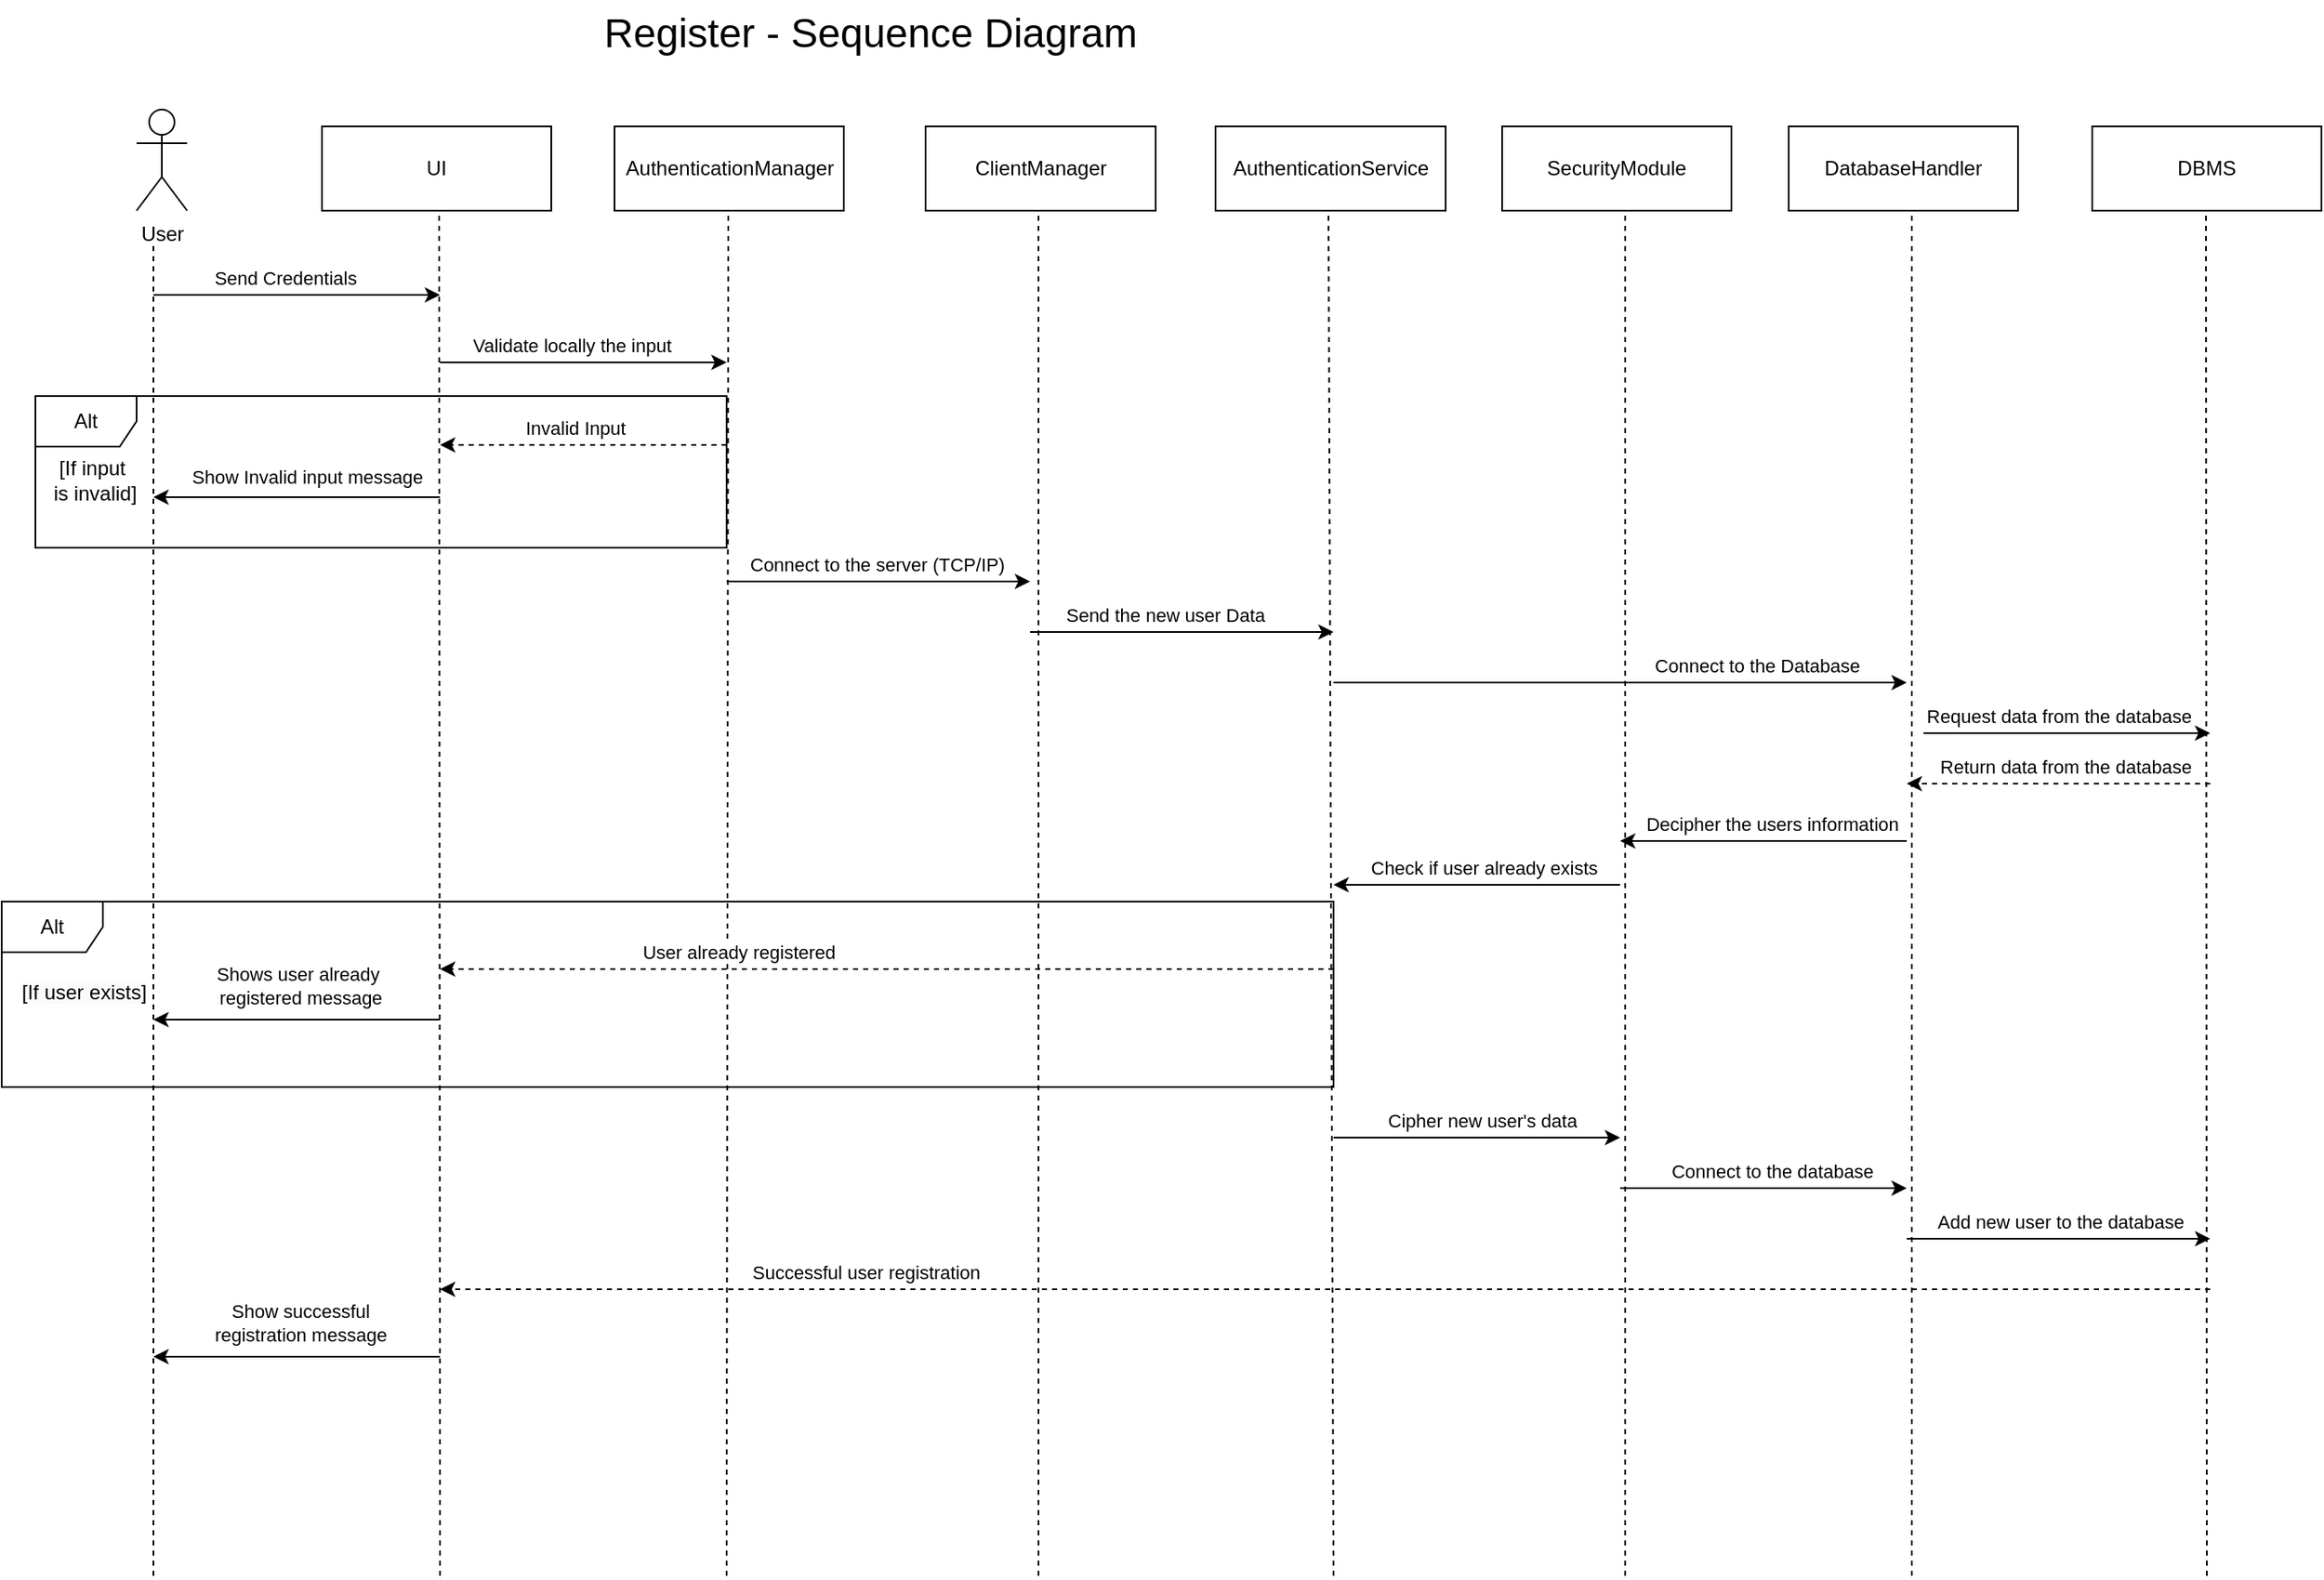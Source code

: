 <mxfile version="26.0.16">
  <diagram name="Página-1" id="XXqMGGkUOOivSz21t4vk">
    <mxGraphModel dx="1632" dy="753" grid="1" gridSize="10" guides="1" tooltips="1" connect="1" arrows="1" fold="1" page="1" pageScale="1" pageWidth="827" pageHeight="1169" math="0" shadow="0">
      <root>
        <mxCell id="0" />
        <mxCell id="1" parent="0" />
        <mxCell id="mQe6aNcpIWTx0u4t9ZOu-92" value="&lt;font style=&quot;font-size: 24px;&quot;&gt;Register - Sequence Diagram&lt;/font&gt;" style="text;html=1;align=center;verticalAlign=middle;resizable=0;points=[];autosize=1;strokeColor=none;fillColor=none;" parent="1" vertex="1">
          <mxGeometry x="404.5" y="95" width="340" height="40" as="geometry" />
        </mxCell>
        <mxCell id="gqjOFkWSgh7rtiZlX3qj-55" value="User" style="shape=umlActor;verticalLabelPosition=bottom;verticalAlign=top;html=1;" parent="1" vertex="1">
          <mxGeometry x="140" y="160" width="30" height="60" as="geometry" />
        </mxCell>
        <mxCell id="gqjOFkWSgh7rtiZlX3qj-56" value="Authentication&lt;span style=&quot;background-color: transparent; color: light-dark(rgb(0, 0, 0), rgb(255, 255, 255));&quot;&gt;Manager&lt;/span&gt;" style="html=1;whiteSpace=wrap;" parent="1" vertex="1">
          <mxGeometry x="423.5" y="170" width="136" height="50" as="geometry" />
        </mxCell>
        <mxCell id="gqjOFkWSgh7rtiZlX3qj-57" value="Authentication&lt;span style=&quot;background-color: transparent; color: light-dark(rgb(0, 0, 0), rgb(255, 255, 255));&quot;&gt;Service&lt;/span&gt;" style="html=1;whiteSpace=wrap;" parent="1" vertex="1">
          <mxGeometry x="780" y="170" width="136.5" height="50" as="geometry" />
        </mxCell>
        <mxCell id="gqjOFkWSgh7rtiZlX3qj-58" value="DBMS" style="html=1;whiteSpace=wrap;" parent="1" vertex="1">
          <mxGeometry x="1300" y="170" width="136" height="50" as="geometry" />
        </mxCell>
        <mxCell id="gqjOFkWSgh7rtiZlX3qj-59" value="" style="endArrow=none;dashed=1;html=1;rounded=0;" parent="1" edge="1">
          <mxGeometry width="50" height="50" relative="1" as="geometry">
            <mxPoint x="150" y="1030" as="sourcePoint" />
            <mxPoint x="150" y="240" as="targetPoint" />
          </mxGeometry>
        </mxCell>
        <mxCell id="gqjOFkWSgh7rtiZlX3qj-60" value="" style="endArrow=none;dashed=1;html=1;rounded=0;" parent="1" edge="1">
          <mxGeometry width="50" height="50" relative="1" as="geometry">
            <mxPoint x="490" y="1030" as="sourcePoint" />
            <mxPoint x="491" y="220" as="targetPoint" />
          </mxGeometry>
        </mxCell>
        <mxCell id="gqjOFkWSgh7rtiZlX3qj-61" value="" style="endArrow=none;dashed=1;html=1;rounded=0;" parent="1" edge="1">
          <mxGeometry width="50" height="50" relative="1" as="geometry">
            <mxPoint x="850" y="1030" as="sourcePoint" />
            <mxPoint x="847" y="220" as="targetPoint" />
          </mxGeometry>
        </mxCell>
        <mxCell id="gqjOFkWSgh7rtiZlX3qj-62" value="" style="endArrow=none;dashed=1;html=1;rounded=0;" parent="1" edge="1">
          <mxGeometry width="50" height="50" relative="1" as="geometry">
            <mxPoint x="320" y="1030" as="sourcePoint" />
            <mxPoint x="319.5" y="220" as="targetPoint" />
          </mxGeometry>
        </mxCell>
        <mxCell id="gqjOFkWSgh7rtiZlX3qj-63" value="" style="endArrow=classic;html=1;rounded=0;" parent="1" edge="1">
          <mxGeometry width="50" height="50" relative="1" as="geometry">
            <mxPoint x="150" y="270" as="sourcePoint" />
            <mxPoint x="320" y="270" as="targetPoint" />
          </mxGeometry>
        </mxCell>
        <mxCell id="gqjOFkWSgh7rtiZlX3qj-64" value="Send Credentials" style="edgeLabel;html=1;align=center;verticalAlign=middle;resizable=0;points=[];" parent="gqjOFkWSgh7rtiZlX3qj-63" vertex="1" connectable="0">
          <mxGeometry x="-0.087" y="3" relative="1" as="geometry">
            <mxPoint y="-7" as="offset" />
          </mxGeometry>
        </mxCell>
        <mxCell id="gqjOFkWSgh7rtiZlX3qj-65" value="" style="endArrow=classic;html=1;rounded=0;" parent="1" edge="1">
          <mxGeometry width="50" height="50" relative="1" as="geometry">
            <mxPoint x="320" y="310" as="sourcePoint" />
            <mxPoint x="490" y="310" as="targetPoint" />
          </mxGeometry>
        </mxCell>
        <mxCell id="gqjOFkWSgh7rtiZlX3qj-66" value="Validate locally the input" style="edgeLabel;html=1;align=center;verticalAlign=middle;resizable=0;points=[];" parent="gqjOFkWSgh7rtiZlX3qj-65" vertex="1" connectable="0">
          <mxGeometry x="-0.122" y="-1" relative="1" as="geometry">
            <mxPoint x="3" y="-11" as="offset" />
          </mxGeometry>
        </mxCell>
        <mxCell id="gqjOFkWSgh7rtiZlX3qj-67" value="UI" style="html=1;whiteSpace=wrap;" parent="1" vertex="1">
          <mxGeometry x="250" y="170" width="136" height="50" as="geometry" />
        </mxCell>
        <mxCell id="gqjOFkWSgh7rtiZlX3qj-68" value="" style="endArrow=none;dashed=1;html=1;rounded=0;" parent="1" edge="1">
          <mxGeometry width="50" height="50" relative="1" as="geometry">
            <mxPoint x="1368" y="1030" as="sourcePoint" />
            <mxPoint x="1367.5" y="220" as="targetPoint" />
          </mxGeometry>
        </mxCell>
        <mxCell id="gqjOFkWSgh7rtiZlX3qj-69" value="DatabaseHandler" style="html=1;whiteSpace=wrap;" parent="1" vertex="1">
          <mxGeometry x="1120" y="170" width="136" height="50" as="geometry" />
        </mxCell>
        <mxCell id="gqjOFkWSgh7rtiZlX3qj-70" value="" style="endArrow=none;dashed=1;html=1;rounded=0;" parent="1" edge="1">
          <mxGeometry width="50" height="50" relative="1" as="geometry">
            <mxPoint x="1193" y="1030" as="sourcePoint" />
            <mxPoint x="1193" y="220" as="targetPoint" />
          </mxGeometry>
        </mxCell>
        <mxCell id="gqjOFkWSgh7rtiZlX3qj-71" value="" style="endArrow=classic;html=1;rounded=0;" parent="1" edge="1">
          <mxGeometry width="50" height="50" relative="1" as="geometry">
            <mxPoint x="490" y="440" as="sourcePoint" />
            <mxPoint x="670" y="440" as="targetPoint" />
          </mxGeometry>
        </mxCell>
        <mxCell id="gqjOFkWSgh7rtiZlX3qj-72" value="Connect to the server (TCP/IP)" style="edgeLabel;html=1;align=center;verticalAlign=middle;resizable=0;points=[];" parent="gqjOFkWSgh7rtiZlX3qj-71" vertex="1" connectable="0">
          <mxGeometry x="-0.042" y="2" relative="1" as="geometry">
            <mxPoint x="3" y="-8" as="offset" />
          </mxGeometry>
        </mxCell>
        <mxCell id="gqjOFkWSgh7rtiZlX3qj-73" value="" style="endArrow=classic;html=1;rounded=0;" parent="1" edge="1">
          <mxGeometry width="50" height="50" relative="1" as="geometry">
            <mxPoint x="1200" y="530" as="sourcePoint" />
            <mxPoint x="1370" y="530" as="targetPoint" />
          </mxGeometry>
        </mxCell>
        <mxCell id="gqjOFkWSgh7rtiZlX3qj-74" value="Request data from the database" style="edgeLabel;html=1;align=center;verticalAlign=middle;resizable=0;points=[];" parent="gqjOFkWSgh7rtiZlX3qj-73" vertex="1" connectable="0">
          <mxGeometry x="0.12" y="-2" relative="1" as="geometry">
            <mxPoint x="-15" y="-12" as="offset" />
          </mxGeometry>
        </mxCell>
        <mxCell id="gqjOFkWSgh7rtiZlX3qj-75" value="" style="endArrow=classic;html=1;rounded=0;dashed=1;" parent="1" edge="1">
          <mxGeometry width="50" height="50" relative="1" as="geometry">
            <mxPoint x="1370" y="560" as="sourcePoint" />
            <mxPoint x="1190" y="560" as="targetPoint" />
          </mxGeometry>
        </mxCell>
        <mxCell id="gqjOFkWSgh7rtiZlX3qj-76" value="Return data from the database" style="edgeLabel;html=1;align=center;verticalAlign=middle;resizable=0;points=[];" parent="gqjOFkWSgh7rtiZlX3qj-75" vertex="1" connectable="0">
          <mxGeometry x="0.12" y="-2" relative="1" as="geometry">
            <mxPoint x="15" y="-8" as="offset" />
          </mxGeometry>
        </mxCell>
        <mxCell id="gqjOFkWSgh7rtiZlX3qj-77" value="" style="endArrow=classic;html=1;rounded=0;" parent="1" edge="1">
          <mxGeometry width="50" height="50" relative="1" as="geometry">
            <mxPoint x="670" y="470" as="sourcePoint" />
            <mxPoint x="850" y="470" as="targetPoint" />
          </mxGeometry>
        </mxCell>
        <mxCell id="gqjOFkWSgh7rtiZlX3qj-78" value="Send the new user Data" style="edgeLabel;html=1;align=center;verticalAlign=middle;resizable=0;points=[];" parent="gqjOFkWSgh7rtiZlX3qj-77" vertex="1" connectable="0">
          <mxGeometry x="-0.009" relative="1" as="geometry">
            <mxPoint x="-9" y="-10" as="offset" />
          </mxGeometry>
        </mxCell>
        <mxCell id="gqjOFkWSgh7rtiZlX3qj-79" value="" style="group" parent="1" vertex="1" connectable="0">
          <mxGeometry x="79.999" y="330" width="410.001" height="90" as="geometry" />
        </mxCell>
        <mxCell id="gqjOFkWSgh7rtiZlX3qj-80" value="Alt" style="shape=umlFrame;whiteSpace=wrap;html=1;pointerEvents=0;" parent="gqjOFkWSgh7rtiZlX3qj-79" vertex="1">
          <mxGeometry x="0.001" width="410" height="90" as="geometry" />
        </mxCell>
        <mxCell id="gqjOFkWSgh7rtiZlX3qj-81" value="" style="endArrow=classic;html=1;rounded=0;dashed=1;" parent="gqjOFkWSgh7rtiZlX3qj-79" edge="1">
          <mxGeometry width="50" height="50" relative="1" as="geometry">
            <mxPoint x="410.001" y="29" as="sourcePoint" />
            <mxPoint x="240.001" y="29" as="targetPoint" />
          </mxGeometry>
        </mxCell>
        <mxCell id="gqjOFkWSgh7rtiZlX3qj-82" value="Invalid Input" style="edgeLabel;html=1;align=center;verticalAlign=middle;resizable=0;points=[];" parent="gqjOFkWSgh7rtiZlX3qj-81" vertex="1" connectable="0">
          <mxGeometry x="0.461" y="2" relative="1" as="geometry">
            <mxPoint x="34" y="-12" as="offset" />
          </mxGeometry>
        </mxCell>
        <mxCell id="gqjOFkWSgh7rtiZlX3qj-83" value="" style="endArrow=classic;html=1;rounded=0;" parent="gqjOFkWSgh7rtiZlX3qj-79" edge="1">
          <mxGeometry width="50" height="50" relative="1" as="geometry">
            <mxPoint x="240.001" y="60" as="sourcePoint" />
            <mxPoint x="70.001" y="60" as="targetPoint" />
          </mxGeometry>
        </mxCell>
        <mxCell id="gqjOFkWSgh7rtiZlX3qj-84" value="Show Invalid input message" style="edgeLabel;html=1;align=center;verticalAlign=middle;resizable=0;points=[];" parent="gqjOFkWSgh7rtiZlX3qj-83" vertex="1" connectable="0">
          <mxGeometry x="-0.122" y="-1" relative="1" as="geometry">
            <mxPoint x="-5" y="-11" as="offset" />
          </mxGeometry>
        </mxCell>
        <mxCell id="gqjOFkWSgh7rtiZlX3qj-85" value="[If input&amp;nbsp;&lt;div&gt;is invalid]&lt;/div&gt;" style="text;html=1;align=center;verticalAlign=middle;resizable=0;points=[];autosize=1;strokeColor=none;fillColor=none;" parent="gqjOFkWSgh7rtiZlX3qj-79" vertex="1">
          <mxGeometry y="30.002" width="70" height="40" as="geometry" />
        </mxCell>
        <mxCell id="gqjOFkWSgh7rtiZlX3qj-86" value="" style="endArrow=classic;html=1;rounded=0;" parent="1" edge="1">
          <mxGeometry width="50" height="50" relative="1" as="geometry">
            <mxPoint x="850" y="500" as="sourcePoint" />
            <mxPoint x="1190" y="500" as="targetPoint" />
          </mxGeometry>
        </mxCell>
        <mxCell id="gqjOFkWSgh7rtiZlX3qj-87" value="Connect to the Database" style="edgeLabel;html=1;align=center;verticalAlign=middle;resizable=0;points=[];" parent="gqjOFkWSgh7rtiZlX3qj-86" vertex="1" connectable="0">
          <mxGeometry x="-0.345" relative="1" as="geometry">
            <mxPoint x="139" y="-10" as="offset" />
          </mxGeometry>
        </mxCell>
        <mxCell id="gqjOFkWSgh7rtiZlX3qj-101" value="ClientManager" style="html=1;whiteSpace=wrap;" parent="1" vertex="1">
          <mxGeometry x="608" y="170" width="136.5" height="50" as="geometry" />
        </mxCell>
        <mxCell id="gqjOFkWSgh7rtiZlX3qj-102" value="" style="endArrow=none;dashed=1;html=1;rounded=0;" parent="1" edge="1">
          <mxGeometry width="50" height="50" relative="1" as="geometry">
            <mxPoint x="675" y="1030" as="sourcePoint" />
            <mxPoint x="675" y="220" as="targetPoint" />
          </mxGeometry>
        </mxCell>
        <mxCell id="gqjOFkWSgh7rtiZlX3qj-103" value="SecurityModule" style="html=1;whiteSpace=wrap;" parent="1" vertex="1">
          <mxGeometry x="950" y="170" width="136" height="50" as="geometry" />
        </mxCell>
        <mxCell id="gqjOFkWSgh7rtiZlX3qj-104" value="" style="endArrow=none;dashed=1;html=1;rounded=0;" parent="1" edge="1">
          <mxGeometry width="50" height="50" relative="1" as="geometry">
            <mxPoint x="1023" y="1030" as="sourcePoint" />
            <mxPoint x="1023" y="220" as="targetPoint" />
          </mxGeometry>
        </mxCell>
        <mxCell id="gqjOFkWSgh7rtiZlX3qj-105" value="" style="endArrow=classic;html=1;rounded=0;" parent="1" edge="1">
          <mxGeometry width="50" height="50" relative="1" as="geometry">
            <mxPoint x="1190" y="594" as="sourcePoint" />
            <mxPoint x="1020" y="594" as="targetPoint" />
          </mxGeometry>
        </mxCell>
        <mxCell id="gqjOFkWSgh7rtiZlX3qj-106" value="Decipher the users information" style="edgeLabel;html=1;align=center;verticalAlign=middle;resizable=0;points=[];" parent="gqjOFkWSgh7rtiZlX3qj-105" vertex="1" connectable="0">
          <mxGeometry x="-0.165" y="2" relative="1" as="geometry">
            <mxPoint x="-9" y="-12" as="offset" />
          </mxGeometry>
        </mxCell>
        <mxCell id="gqjOFkWSgh7rtiZlX3qj-107" value="" style="endArrow=classic;html=1;rounded=0;" parent="1" edge="1">
          <mxGeometry width="50" height="50" relative="1" as="geometry">
            <mxPoint x="1020" y="620" as="sourcePoint" />
            <mxPoint x="850" y="620" as="targetPoint" />
          </mxGeometry>
        </mxCell>
        <mxCell id="gqjOFkWSgh7rtiZlX3qj-108" value="Check if user already exists" style="edgeLabel;html=1;align=center;verticalAlign=middle;resizable=0;points=[];" parent="gqjOFkWSgh7rtiZlX3qj-107" vertex="1" connectable="0">
          <mxGeometry x="-0.047" y="-4" relative="1" as="geometry">
            <mxPoint y="-6" as="offset" />
          </mxGeometry>
        </mxCell>
        <mxCell id="gqjOFkWSgh7rtiZlX3qj-89" value="" style="endArrow=classic;html=1;rounded=0;dashed=1;" parent="1" edge="1">
          <mxGeometry width="50" height="50" relative="1" as="geometry">
            <mxPoint x="850" y="670" as="sourcePoint" />
            <mxPoint x="320" y="670" as="targetPoint" />
          </mxGeometry>
        </mxCell>
        <mxCell id="gqjOFkWSgh7rtiZlX3qj-90" value="User already registered" style="edgeLabel;html=1;align=center;verticalAlign=middle;resizable=0;points=[];" parent="gqjOFkWSgh7rtiZlX3qj-89" vertex="1" connectable="0">
          <mxGeometry x="0.087" y="1" relative="1" as="geometry">
            <mxPoint x="-65" y="-11" as="offset" />
          </mxGeometry>
        </mxCell>
        <mxCell id="gqjOFkWSgh7rtiZlX3qj-91" value="" style="endArrow=classic;html=1;rounded=0;" parent="1" edge="1">
          <mxGeometry width="50" height="50" relative="1" as="geometry">
            <mxPoint x="320" y="700" as="sourcePoint" />
            <mxPoint x="150" y="700" as="targetPoint" />
          </mxGeometry>
        </mxCell>
        <mxCell id="gqjOFkWSgh7rtiZlX3qj-92" value="Shows user already&amp;nbsp;&lt;div&gt;registered&lt;span style=&quot;background-color: light-dark(#ffffff, var(--ge-dark-color, #121212)); color: light-dark(rgb(0, 0, 0), rgb(255, 255, 255));&quot;&gt;&amp;nbsp;message&lt;/span&gt;&lt;/div&gt;" style="edgeLabel;html=1;align=center;verticalAlign=middle;resizable=0;points=[];" parent="gqjOFkWSgh7rtiZlX3qj-91" vertex="1" connectable="0">
          <mxGeometry x="-0.024" y="2" relative="1" as="geometry">
            <mxPoint y="-22" as="offset" />
          </mxGeometry>
        </mxCell>
        <mxCell id="gqjOFkWSgh7rtiZlX3qj-93" value="" style="group" parent="1" vertex="1" connectable="0">
          <mxGeometry x="60" y="630" width="660" height="200" as="geometry" />
        </mxCell>
        <mxCell id="gqjOFkWSgh7rtiZlX3qj-97" value="&lt;span style=&quot;color: rgb(0, 0, 0); font-family: Helvetica; font-size: 12px; font-style: normal; font-variant-ligatures: normal; font-variant-caps: normal; font-weight: 400; letter-spacing: normal; orphans: 2; text-align: center; text-indent: 0px; text-transform: none; widows: 2; word-spacing: 0px; -webkit-text-stroke-width: 0px; white-space: nowrap; background-color: rgb(251, 251, 251); text-decoration-thickness: initial; text-decoration-style: initial; text-decoration-color: initial; float: none; display: inline !important;&quot;&gt;[If user exists&lt;/span&gt;&lt;span style=&quot;background-color: light-dark(rgb(251, 251, 251), rgb(21, 21, 21)); color: light-dark(rgb(0, 0, 0), rgb(237, 237, 237)); text-align: center; text-wrap-mode: nowrap;&quot;&gt;]&lt;/span&gt;" style="text;whiteSpace=wrap;html=1;" parent="gqjOFkWSgh7rtiZlX3qj-93" vertex="1">
          <mxGeometry x="10" y="40" width="60.0" height="60" as="geometry" />
        </mxCell>
        <mxCell id="gqjOFkWSgh7rtiZlX3qj-98" value="Alt" style="shape=umlFrame;whiteSpace=wrap;html=1;pointerEvents=0;" parent="1" vertex="1">
          <mxGeometry x="60" y="630" width="790" height="110" as="geometry" />
        </mxCell>
        <mxCell id="gqjOFkWSgh7rtiZlX3qj-111" value="" style="endArrow=classic;html=1;rounded=0;" parent="1" edge="1">
          <mxGeometry width="50" height="50" relative="1" as="geometry">
            <mxPoint x="850" y="770" as="sourcePoint" />
            <mxPoint x="1020" y="770" as="targetPoint" />
          </mxGeometry>
        </mxCell>
        <mxCell id="gqjOFkWSgh7rtiZlX3qj-112" value="Cipher new user&#39;s data" style="edgeLabel;html=1;align=center;verticalAlign=middle;resizable=0;points=[];" parent="gqjOFkWSgh7rtiZlX3qj-111" vertex="1" connectable="0">
          <mxGeometry x="0.017" y="1" relative="1" as="geometry">
            <mxPoint x="1" y="-9" as="offset" />
          </mxGeometry>
        </mxCell>
        <mxCell id="gqjOFkWSgh7rtiZlX3qj-113" value="" style="endArrow=classic;html=1;rounded=0;" parent="1" edge="1">
          <mxGeometry width="50" height="50" relative="1" as="geometry">
            <mxPoint x="1020" y="800" as="sourcePoint" />
            <mxPoint x="1190" y="800" as="targetPoint" />
          </mxGeometry>
        </mxCell>
        <mxCell id="gqjOFkWSgh7rtiZlX3qj-115" value="Connect to the database" style="edgeLabel;html=1;align=center;verticalAlign=middle;resizable=0;points=[];" parent="gqjOFkWSgh7rtiZlX3qj-113" vertex="1" connectable="0">
          <mxGeometry x="0.398" y="2" relative="1" as="geometry">
            <mxPoint x="-29" y="-8" as="offset" />
          </mxGeometry>
        </mxCell>
        <mxCell id="gqjOFkWSgh7rtiZlX3qj-116" value="" style="endArrow=classic;html=1;rounded=0;" parent="1" edge="1">
          <mxGeometry width="50" height="50" relative="1" as="geometry">
            <mxPoint x="1190" y="830" as="sourcePoint" />
            <mxPoint x="1370" y="830" as="targetPoint" />
          </mxGeometry>
        </mxCell>
        <mxCell id="gqjOFkWSgh7rtiZlX3qj-117" value="Add new user to the database" style="edgeLabel;html=1;align=center;verticalAlign=middle;resizable=0;points=[];" parent="gqjOFkWSgh7rtiZlX3qj-116" vertex="1" connectable="0">
          <mxGeometry x="0.17" y="-4" relative="1" as="geometry">
            <mxPoint x="-15" y="-14" as="offset" />
          </mxGeometry>
        </mxCell>
        <mxCell id="gqjOFkWSgh7rtiZlX3qj-118" value="" style="endArrow=classic;html=1;rounded=0;dashed=1;" parent="1" edge="1">
          <mxGeometry width="50" height="50" relative="1" as="geometry">
            <mxPoint x="1370" y="860" as="sourcePoint" />
            <mxPoint x="320" y="860" as="targetPoint" />
          </mxGeometry>
        </mxCell>
        <mxCell id="gqjOFkWSgh7rtiZlX3qj-119" value="Successful user registration&amp;nbsp;" style="edgeLabel;html=1;align=center;verticalAlign=middle;resizable=0;points=[];" parent="gqjOFkWSgh7rtiZlX3qj-118" vertex="1" connectable="0">
          <mxGeometry x="0.013" y="3" relative="1" as="geometry">
            <mxPoint x="-264" y="-13" as="offset" />
          </mxGeometry>
        </mxCell>
        <mxCell id="gqjOFkWSgh7rtiZlX3qj-123" value="" style="endArrow=classic;html=1;rounded=0;" parent="1" edge="1">
          <mxGeometry width="50" height="50" relative="1" as="geometry">
            <mxPoint x="320" y="900" as="sourcePoint" />
            <mxPoint x="150" y="900" as="targetPoint" />
          </mxGeometry>
        </mxCell>
        <mxCell id="gqjOFkWSgh7rtiZlX3qj-124" value="Show successful&lt;div&gt;registration message&lt;/div&gt;" style="edgeLabel;html=1;align=center;verticalAlign=middle;resizable=0;points=[];" parent="gqjOFkWSgh7rtiZlX3qj-123" vertex="1" connectable="0">
          <mxGeometry x="-0.024" y="2" relative="1" as="geometry">
            <mxPoint y="-22" as="offset" />
          </mxGeometry>
        </mxCell>
      </root>
    </mxGraphModel>
  </diagram>
</mxfile>
